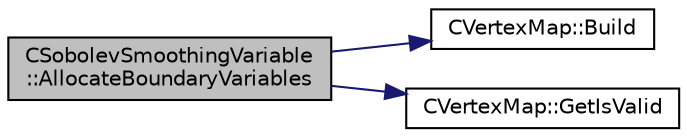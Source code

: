 digraph "CSobolevSmoothingVariable::AllocateBoundaryVariables"
{
 // LATEX_PDF_SIZE
  edge [fontname="Helvetica",fontsize="10",labelfontname="Helvetica",labelfontsize="10"];
  node [fontname="Helvetica",fontsize="10",shape=record];
  rankdir="LR";
  Node1 [label="CSobolevSmoothingVariable\l::AllocateBoundaryVariables",height=0.2,width=0.4,color="black", fillcolor="grey75", style="filled", fontcolor="black",tooltip="Allocate member variables for points marked as vertex (via \"MarkAsBoundaryPoint\")."];
  Node1 -> Node2 [color="midnightblue",fontsize="10",style="solid",fontname="Helvetica"];
  Node2 [label="CVertexMap::Build",height=0.2,width=0.4,color="black", fillcolor="white", style="filled",URL="$classCVertexMap.html#adaaf69514da251457a61c66bee0b0fdc",tooltip="Build the point to vertex map."];
  Node1 -> Node3 [color="midnightblue",fontsize="10",style="solid",fontname="Helvetica"];
  Node3 [label="CVertexMap::GetIsValid",height=0.2,width=0.4,color="black", fillcolor="white", style="filled",URL="$classCVertexMap.html#a4cd7452ea54e1cdc82332dbcaafec5aa",tooltip="Check if the current mapping is valid."];
}
